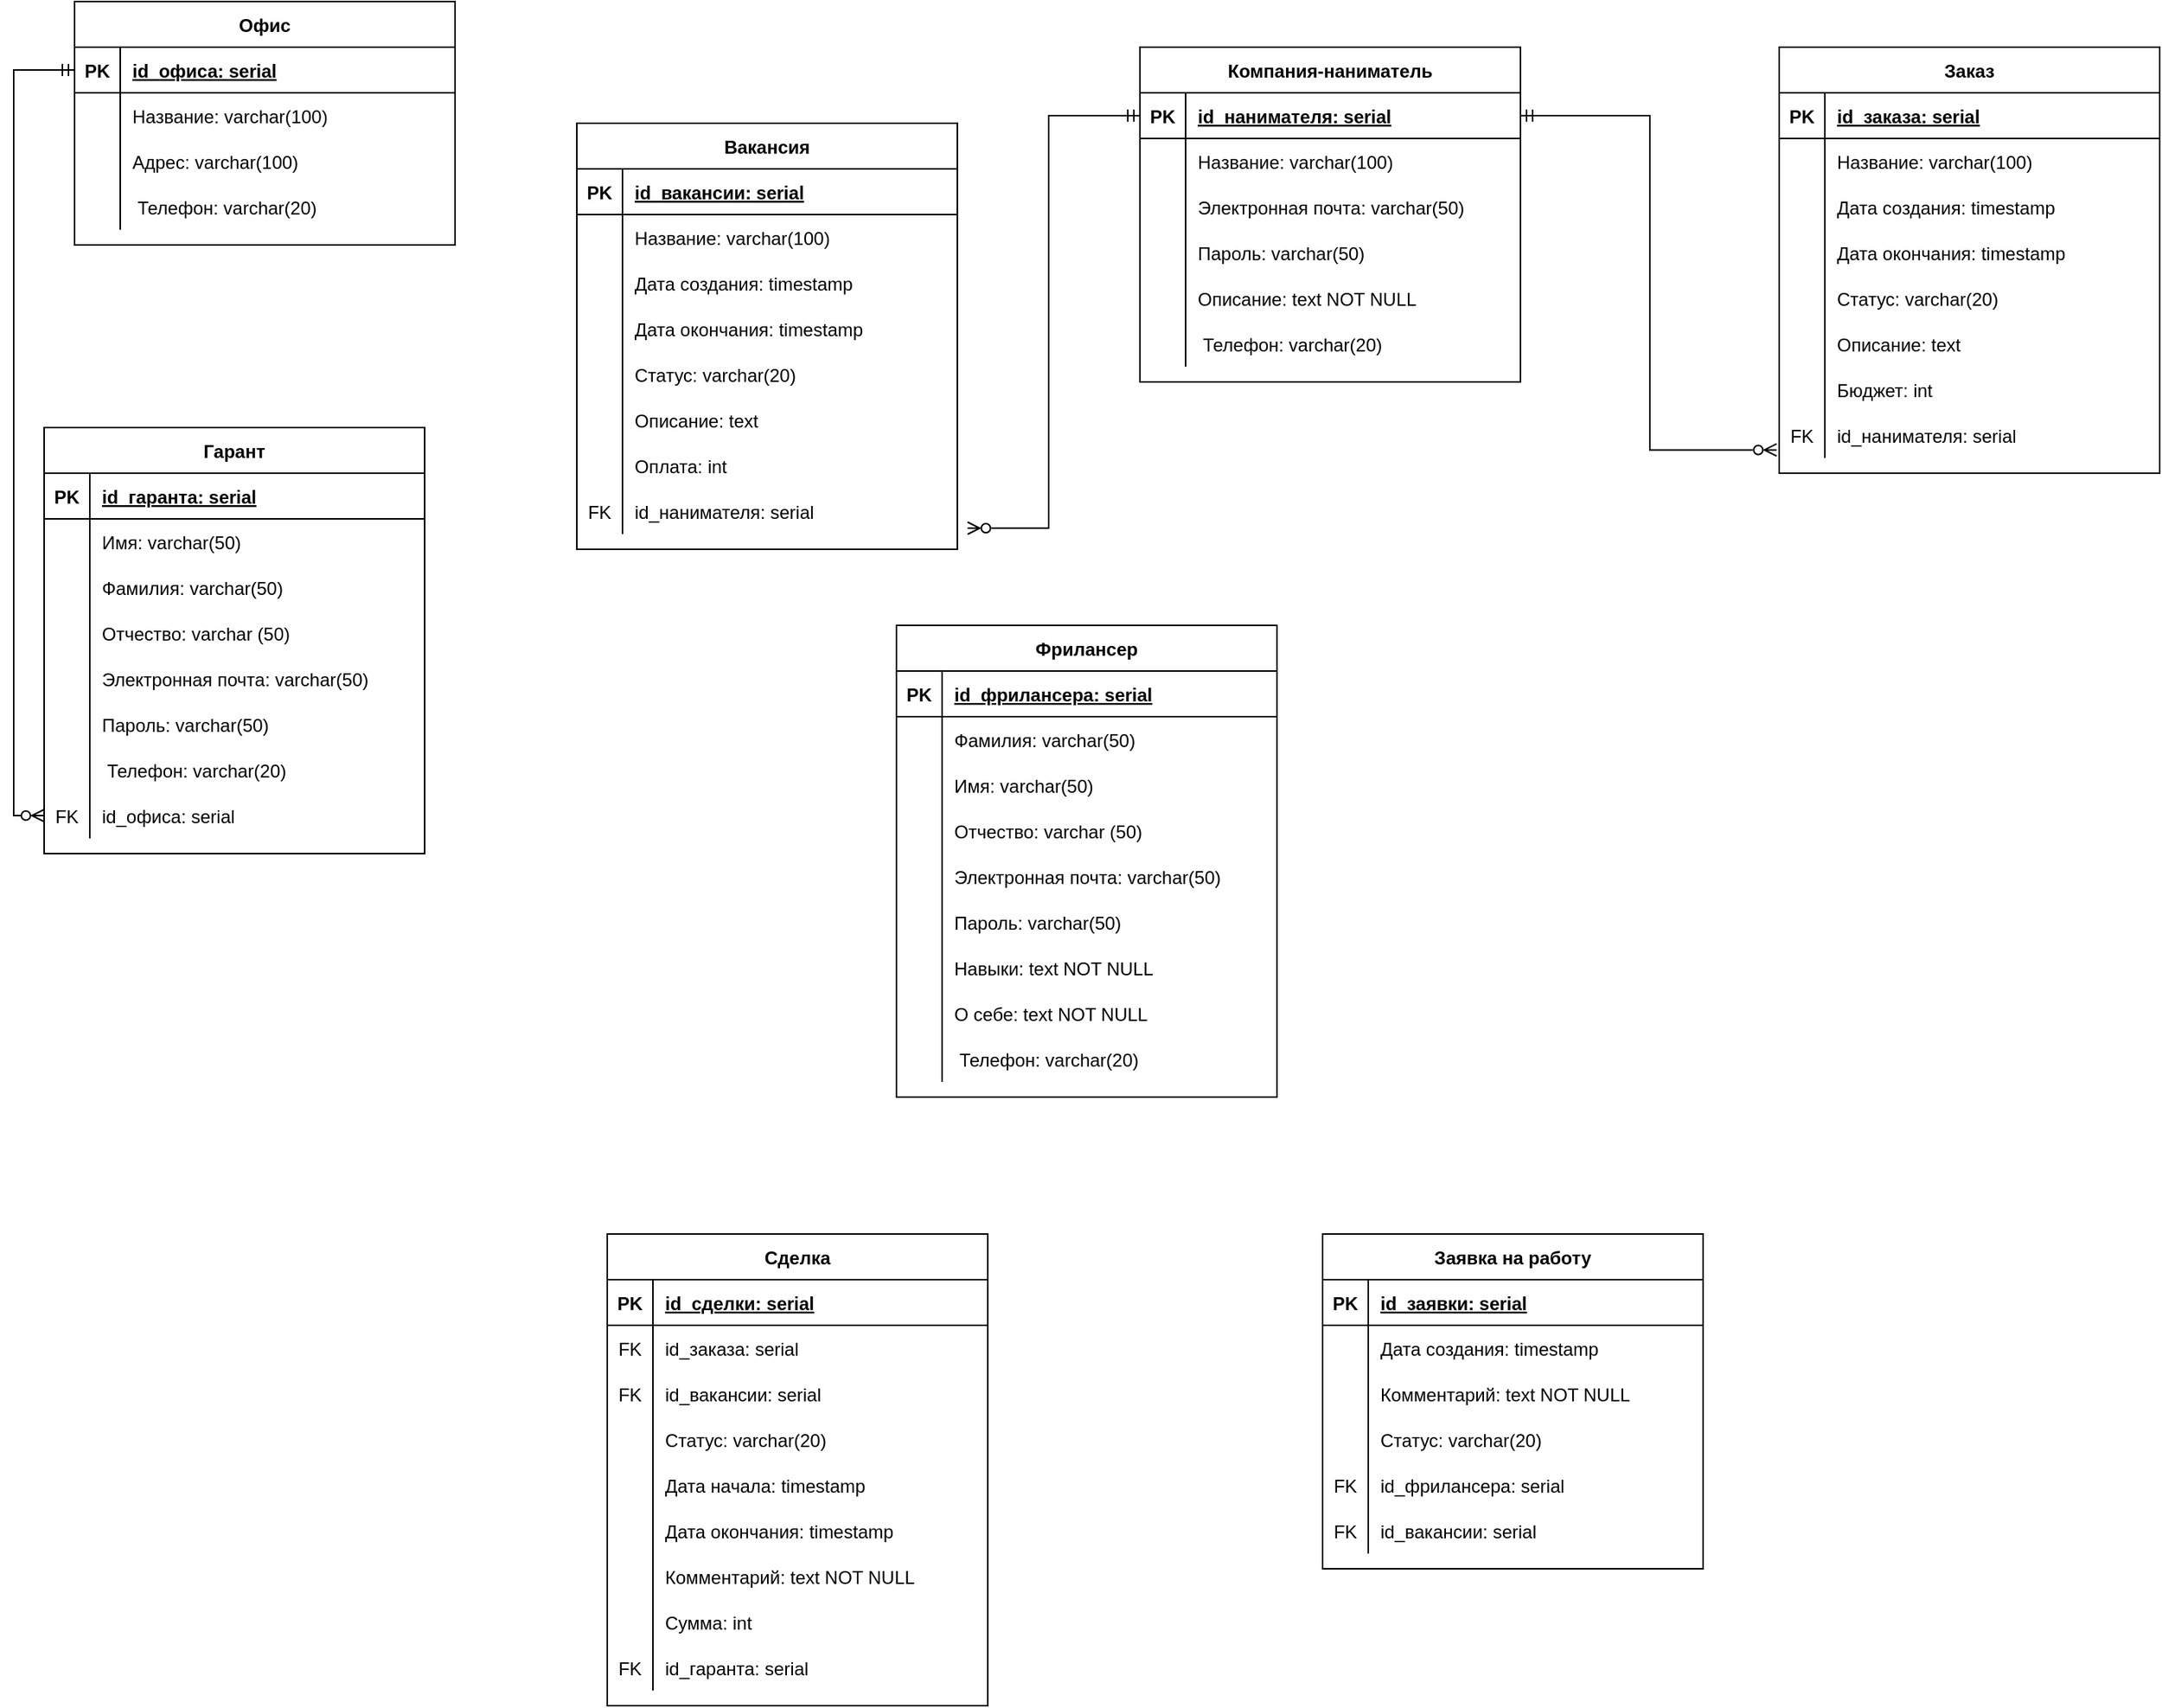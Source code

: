 <mxfile version="21.1.1" type="github">
  <diagram id="R2lEEEUBdFMjLlhIrx00" name="Page-1">
    <mxGraphModel dx="3749" dy="2191" grid="1" gridSize="10" guides="1" tooltips="1" connect="1" arrows="1" fold="1" page="1" pageScale="1" pageWidth="850" pageHeight="1100" math="0" shadow="0" extFonts="Permanent Marker^https://fonts.googleapis.com/css?family=Permanent+Marker">
      <root>
        <mxCell id="0" />
        <mxCell id="1" parent="0" />
        <mxCell id="NEHMrpjHIKDnAX4i1c70-81" value="Компания-наниматель" style="shape=table;startSize=30;container=1;collapsible=1;childLayout=tableLayout;fixedRows=1;rowLines=0;fontStyle=1;align=center;resizeLast=1;" vertex="1" parent="1">
          <mxGeometry x="-110" y="-250" width="250" height="220" as="geometry" />
        </mxCell>
        <mxCell id="NEHMrpjHIKDnAX4i1c70-82" value="" style="shape=partialRectangle;collapsible=0;dropTarget=0;pointerEvents=0;fillColor=none;points=[[0,0.5],[1,0.5]];portConstraint=eastwest;top=0;left=0;right=0;bottom=1;" vertex="1" parent="NEHMrpjHIKDnAX4i1c70-81">
          <mxGeometry y="30" width="250" height="30" as="geometry" />
        </mxCell>
        <mxCell id="NEHMrpjHIKDnAX4i1c70-83" value="PK" style="shape=partialRectangle;overflow=hidden;connectable=0;fillColor=none;top=0;left=0;bottom=0;right=0;fontStyle=1;" vertex="1" parent="NEHMrpjHIKDnAX4i1c70-82">
          <mxGeometry width="30" height="30" as="geometry">
            <mxRectangle width="30" height="30" as="alternateBounds" />
          </mxGeometry>
        </mxCell>
        <mxCell id="NEHMrpjHIKDnAX4i1c70-84" value="id_нанимателя: serial" style="shape=partialRectangle;overflow=hidden;connectable=0;fillColor=none;top=0;left=0;bottom=0;right=0;align=left;spacingLeft=6;fontStyle=5;" vertex="1" parent="NEHMrpjHIKDnAX4i1c70-82">
          <mxGeometry x="30" width="220" height="30" as="geometry">
            <mxRectangle width="220" height="30" as="alternateBounds" />
          </mxGeometry>
        </mxCell>
        <mxCell id="NEHMrpjHIKDnAX4i1c70-85" value="" style="shape=partialRectangle;collapsible=0;dropTarget=0;pointerEvents=0;fillColor=none;points=[[0,0.5],[1,0.5]];portConstraint=eastwest;top=0;left=0;right=0;bottom=0;" vertex="1" parent="NEHMrpjHIKDnAX4i1c70-81">
          <mxGeometry y="60" width="250" height="30" as="geometry" />
        </mxCell>
        <mxCell id="NEHMrpjHIKDnAX4i1c70-86" value="" style="shape=partialRectangle;overflow=hidden;connectable=0;fillColor=none;top=0;left=0;bottom=0;right=0;" vertex="1" parent="NEHMrpjHIKDnAX4i1c70-85">
          <mxGeometry width="30" height="30" as="geometry">
            <mxRectangle width="30" height="30" as="alternateBounds" />
          </mxGeometry>
        </mxCell>
        <mxCell id="NEHMrpjHIKDnAX4i1c70-87" value="Название: varchar(100)" style="shape=partialRectangle;overflow=hidden;connectable=0;fillColor=none;top=0;left=0;bottom=0;right=0;align=left;spacingLeft=6;" vertex="1" parent="NEHMrpjHIKDnAX4i1c70-85">
          <mxGeometry x="30" width="220" height="30" as="geometry">
            <mxRectangle width="220" height="30" as="alternateBounds" />
          </mxGeometry>
        </mxCell>
        <mxCell id="NEHMrpjHIKDnAX4i1c70-88" value="" style="shape=partialRectangle;collapsible=0;dropTarget=0;pointerEvents=0;fillColor=none;points=[[0,0.5],[1,0.5]];portConstraint=eastwest;top=0;left=0;right=0;bottom=0;" vertex="1" parent="NEHMrpjHIKDnAX4i1c70-81">
          <mxGeometry y="90" width="250" height="30" as="geometry" />
        </mxCell>
        <mxCell id="NEHMrpjHIKDnAX4i1c70-89" value="" style="shape=partialRectangle;overflow=hidden;connectable=0;fillColor=none;top=0;left=0;bottom=0;right=0;" vertex="1" parent="NEHMrpjHIKDnAX4i1c70-88">
          <mxGeometry width="30" height="30" as="geometry">
            <mxRectangle width="30" height="30" as="alternateBounds" />
          </mxGeometry>
        </mxCell>
        <mxCell id="NEHMrpjHIKDnAX4i1c70-90" value="Электронная почта: varchar(50)" style="shape=partialRectangle;overflow=hidden;connectable=0;fillColor=none;top=0;left=0;bottom=0;right=0;align=left;spacingLeft=6;" vertex="1" parent="NEHMrpjHIKDnAX4i1c70-88">
          <mxGeometry x="30" width="220" height="30" as="geometry">
            <mxRectangle width="220" height="30" as="alternateBounds" />
          </mxGeometry>
        </mxCell>
        <mxCell id="NEHMrpjHIKDnAX4i1c70-222" value="" style="shape=partialRectangle;collapsible=0;dropTarget=0;pointerEvents=0;fillColor=none;points=[[0,0.5],[1,0.5]];portConstraint=eastwest;top=0;left=0;right=0;bottom=0;" vertex="1" parent="NEHMrpjHIKDnAX4i1c70-81">
          <mxGeometry y="120" width="250" height="30" as="geometry" />
        </mxCell>
        <mxCell id="NEHMrpjHIKDnAX4i1c70-223" value="" style="shape=partialRectangle;overflow=hidden;connectable=0;fillColor=none;top=0;left=0;bottom=0;right=0;" vertex="1" parent="NEHMrpjHIKDnAX4i1c70-222">
          <mxGeometry width="30" height="30" as="geometry">
            <mxRectangle width="30" height="30" as="alternateBounds" />
          </mxGeometry>
        </mxCell>
        <mxCell id="NEHMrpjHIKDnAX4i1c70-224" value="Пароль: varchar(50)" style="shape=partialRectangle;overflow=hidden;connectable=0;fillColor=none;top=0;left=0;bottom=0;right=0;align=left;spacingLeft=6;" vertex="1" parent="NEHMrpjHIKDnAX4i1c70-222">
          <mxGeometry x="30" width="220" height="30" as="geometry">
            <mxRectangle width="220" height="30" as="alternateBounds" />
          </mxGeometry>
        </mxCell>
        <mxCell id="NEHMrpjHIKDnAX4i1c70-225" value="" style="shape=partialRectangle;collapsible=0;dropTarget=0;pointerEvents=0;fillColor=none;points=[[0,0.5],[1,0.5]];portConstraint=eastwest;top=0;left=0;right=0;bottom=0;" vertex="1" parent="NEHMrpjHIKDnAX4i1c70-81">
          <mxGeometry y="150" width="250" height="30" as="geometry" />
        </mxCell>
        <mxCell id="NEHMrpjHIKDnAX4i1c70-226" value="" style="shape=partialRectangle;overflow=hidden;connectable=0;fillColor=none;top=0;left=0;bottom=0;right=0;" vertex="1" parent="NEHMrpjHIKDnAX4i1c70-225">
          <mxGeometry width="30" height="30" as="geometry">
            <mxRectangle width="30" height="30" as="alternateBounds" />
          </mxGeometry>
        </mxCell>
        <mxCell id="NEHMrpjHIKDnAX4i1c70-227" value="Описание: text NOT NULL" style="shape=partialRectangle;overflow=hidden;connectable=0;fillColor=none;top=0;left=0;bottom=0;right=0;align=left;spacingLeft=6;" vertex="1" parent="NEHMrpjHIKDnAX4i1c70-225">
          <mxGeometry x="30" width="220" height="30" as="geometry">
            <mxRectangle width="220" height="30" as="alternateBounds" />
          </mxGeometry>
        </mxCell>
        <mxCell id="NEHMrpjHIKDnAX4i1c70-228" value="" style="shape=partialRectangle;collapsible=0;dropTarget=0;pointerEvents=0;fillColor=none;points=[[0,0.5],[1,0.5]];portConstraint=eastwest;top=0;left=0;right=0;bottom=0;" vertex="1" parent="NEHMrpjHIKDnAX4i1c70-81">
          <mxGeometry y="180" width="250" height="30" as="geometry" />
        </mxCell>
        <mxCell id="NEHMrpjHIKDnAX4i1c70-229" value="" style="shape=partialRectangle;overflow=hidden;connectable=0;fillColor=none;top=0;left=0;bottom=0;right=0;" vertex="1" parent="NEHMrpjHIKDnAX4i1c70-228">
          <mxGeometry width="30" height="30" as="geometry">
            <mxRectangle width="30" height="30" as="alternateBounds" />
          </mxGeometry>
        </mxCell>
        <mxCell id="NEHMrpjHIKDnAX4i1c70-230" value=" Телефон: varchar(20)" style="shape=partialRectangle;overflow=hidden;connectable=0;fillColor=none;top=0;left=0;bottom=0;right=0;align=left;spacingLeft=6;" vertex="1" parent="NEHMrpjHIKDnAX4i1c70-228">
          <mxGeometry x="30" width="220" height="30" as="geometry">
            <mxRectangle width="220" height="30" as="alternateBounds" />
          </mxGeometry>
        </mxCell>
        <mxCell id="NEHMrpjHIKDnAX4i1c70-91" value="Заявка на работу" style="shape=table;startSize=30;container=1;collapsible=1;childLayout=tableLayout;fixedRows=1;rowLines=0;fontStyle=1;align=center;resizeLast=1;" vertex="1" parent="1">
          <mxGeometry x="10" y="530" width="250" height="220" as="geometry" />
        </mxCell>
        <mxCell id="NEHMrpjHIKDnAX4i1c70-92" value="" style="shape=partialRectangle;collapsible=0;dropTarget=0;pointerEvents=0;fillColor=none;points=[[0,0.5],[1,0.5]];portConstraint=eastwest;top=0;left=0;right=0;bottom=1;" vertex="1" parent="NEHMrpjHIKDnAX4i1c70-91">
          <mxGeometry y="30" width="250" height="30" as="geometry" />
        </mxCell>
        <mxCell id="NEHMrpjHIKDnAX4i1c70-93" value="PK" style="shape=partialRectangle;overflow=hidden;connectable=0;fillColor=none;top=0;left=0;bottom=0;right=0;fontStyle=1;" vertex="1" parent="NEHMrpjHIKDnAX4i1c70-92">
          <mxGeometry width="30" height="30" as="geometry">
            <mxRectangle width="30" height="30" as="alternateBounds" />
          </mxGeometry>
        </mxCell>
        <mxCell id="NEHMrpjHIKDnAX4i1c70-94" value="id_заявки: serial" style="shape=partialRectangle;overflow=hidden;connectable=0;fillColor=none;top=0;left=0;bottom=0;right=0;align=left;spacingLeft=6;fontStyle=5;" vertex="1" parent="NEHMrpjHIKDnAX4i1c70-92">
          <mxGeometry x="30" width="220" height="30" as="geometry">
            <mxRectangle width="220" height="30" as="alternateBounds" />
          </mxGeometry>
        </mxCell>
        <mxCell id="NEHMrpjHIKDnAX4i1c70-95" value="" style="shape=partialRectangle;collapsible=0;dropTarget=0;pointerEvents=0;fillColor=none;points=[[0,0.5],[1,0.5]];portConstraint=eastwest;top=0;left=0;right=0;bottom=0;" vertex="1" parent="NEHMrpjHIKDnAX4i1c70-91">
          <mxGeometry y="60" width="250" height="30" as="geometry" />
        </mxCell>
        <mxCell id="NEHMrpjHIKDnAX4i1c70-96" value="" style="shape=partialRectangle;overflow=hidden;connectable=0;fillColor=none;top=0;left=0;bottom=0;right=0;" vertex="1" parent="NEHMrpjHIKDnAX4i1c70-95">
          <mxGeometry width="30" height="30" as="geometry">
            <mxRectangle width="30" height="30" as="alternateBounds" />
          </mxGeometry>
        </mxCell>
        <mxCell id="NEHMrpjHIKDnAX4i1c70-97" value="Дата создания: timestamp" style="shape=partialRectangle;overflow=hidden;connectable=0;fillColor=none;top=0;left=0;bottom=0;right=0;align=left;spacingLeft=6;" vertex="1" parent="NEHMrpjHIKDnAX4i1c70-95">
          <mxGeometry x="30" width="220" height="30" as="geometry">
            <mxRectangle width="220" height="30" as="alternateBounds" />
          </mxGeometry>
        </mxCell>
        <mxCell id="NEHMrpjHIKDnAX4i1c70-98" value="" style="shape=partialRectangle;collapsible=0;dropTarget=0;pointerEvents=0;fillColor=none;points=[[0,0.5],[1,0.5]];portConstraint=eastwest;top=0;left=0;right=0;bottom=0;" vertex="1" parent="NEHMrpjHIKDnAX4i1c70-91">
          <mxGeometry y="90" width="250" height="30" as="geometry" />
        </mxCell>
        <mxCell id="NEHMrpjHIKDnAX4i1c70-99" value="" style="shape=partialRectangle;overflow=hidden;connectable=0;fillColor=none;top=0;left=0;bottom=0;right=0;" vertex="1" parent="NEHMrpjHIKDnAX4i1c70-98">
          <mxGeometry width="30" height="30" as="geometry">
            <mxRectangle width="30" height="30" as="alternateBounds" />
          </mxGeometry>
        </mxCell>
        <mxCell id="NEHMrpjHIKDnAX4i1c70-100" value="Комментарий: text NOT NULL" style="shape=partialRectangle;overflow=hidden;connectable=0;fillColor=none;top=0;left=0;bottom=0;right=0;align=left;spacingLeft=6;" vertex="1" parent="NEHMrpjHIKDnAX4i1c70-98">
          <mxGeometry x="30" width="220" height="30" as="geometry">
            <mxRectangle width="220" height="30" as="alternateBounds" />
          </mxGeometry>
        </mxCell>
        <mxCell id="NEHMrpjHIKDnAX4i1c70-352" value="" style="shape=partialRectangle;collapsible=0;dropTarget=0;pointerEvents=0;fillColor=none;points=[[0,0.5],[1,0.5]];portConstraint=eastwest;top=0;left=0;right=0;bottom=0;" vertex="1" parent="NEHMrpjHIKDnAX4i1c70-91">
          <mxGeometry y="120" width="250" height="30" as="geometry" />
        </mxCell>
        <mxCell id="NEHMrpjHIKDnAX4i1c70-353" value="" style="shape=partialRectangle;overflow=hidden;connectable=0;fillColor=none;top=0;left=0;bottom=0;right=0;" vertex="1" parent="NEHMrpjHIKDnAX4i1c70-352">
          <mxGeometry width="30" height="30" as="geometry">
            <mxRectangle width="30" height="30" as="alternateBounds" />
          </mxGeometry>
        </mxCell>
        <mxCell id="NEHMrpjHIKDnAX4i1c70-354" value="Статус: varchar(20)" style="shape=partialRectangle;overflow=hidden;connectable=0;fillColor=none;top=0;left=0;bottom=0;right=0;align=left;spacingLeft=6;" vertex="1" parent="NEHMrpjHIKDnAX4i1c70-352">
          <mxGeometry x="30" width="220" height="30" as="geometry">
            <mxRectangle width="220" height="30" as="alternateBounds" />
          </mxGeometry>
        </mxCell>
        <mxCell id="NEHMrpjHIKDnAX4i1c70-355" value="" style="shape=partialRectangle;collapsible=0;dropTarget=0;pointerEvents=0;fillColor=none;points=[[0,0.5],[1,0.5]];portConstraint=eastwest;top=0;left=0;right=0;bottom=0;" vertex="1" parent="NEHMrpjHIKDnAX4i1c70-91">
          <mxGeometry y="150" width="250" height="30" as="geometry" />
        </mxCell>
        <mxCell id="NEHMrpjHIKDnAX4i1c70-356" value="FK" style="shape=partialRectangle;overflow=hidden;connectable=0;fillColor=none;top=0;left=0;bottom=0;right=0;" vertex="1" parent="NEHMrpjHIKDnAX4i1c70-355">
          <mxGeometry width="30" height="30" as="geometry">
            <mxRectangle width="30" height="30" as="alternateBounds" />
          </mxGeometry>
        </mxCell>
        <mxCell id="NEHMrpjHIKDnAX4i1c70-357" value="id_фрилансера: serial" style="shape=partialRectangle;overflow=hidden;connectable=0;fillColor=none;top=0;left=0;bottom=0;right=0;align=left;spacingLeft=6;" vertex="1" parent="NEHMrpjHIKDnAX4i1c70-355">
          <mxGeometry x="30" width="220" height="30" as="geometry">
            <mxRectangle width="220" height="30" as="alternateBounds" />
          </mxGeometry>
        </mxCell>
        <mxCell id="NEHMrpjHIKDnAX4i1c70-358" value="" style="shape=partialRectangle;collapsible=0;dropTarget=0;pointerEvents=0;fillColor=none;points=[[0,0.5],[1,0.5]];portConstraint=eastwest;top=0;left=0;right=0;bottom=0;" vertex="1" parent="NEHMrpjHIKDnAX4i1c70-91">
          <mxGeometry y="180" width="250" height="30" as="geometry" />
        </mxCell>
        <mxCell id="NEHMrpjHIKDnAX4i1c70-359" value="FK" style="shape=partialRectangle;overflow=hidden;connectable=0;fillColor=none;top=0;left=0;bottom=0;right=0;" vertex="1" parent="NEHMrpjHIKDnAX4i1c70-358">
          <mxGeometry width="30" height="30" as="geometry">
            <mxRectangle width="30" height="30" as="alternateBounds" />
          </mxGeometry>
        </mxCell>
        <mxCell id="NEHMrpjHIKDnAX4i1c70-360" value="id_вакансии: serial" style="shape=partialRectangle;overflow=hidden;connectable=0;fillColor=none;top=0;left=0;bottom=0;right=0;align=left;spacingLeft=6;" vertex="1" parent="NEHMrpjHIKDnAX4i1c70-358">
          <mxGeometry x="30" width="220" height="30" as="geometry">
            <mxRectangle width="220" height="30" as="alternateBounds" />
          </mxGeometry>
        </mxCell>
        <mxCell id="NEHMrpjHIKDnAX4i1c70-101" value="Сделка" style="shape=table;startSize=30;container=1;collapsible=1;childLayout=tableLayout;fixedRows=1;rowLines=0;fontStyle=1;align=center;resizeLast=1;" vertex="1" parent="1">
          <mxGeometry x="-460" y="530" width="250" height="310" as="geometry" />
        </mxCell>
        <mxCell id="NEHMrpjHIKDnAX4i1c70-102" value="" style="shape=partialRectangle;collapsible=0;dropTarget=0;pointerEvents=0;fillColor=none;points=[[0,0.5],[1,0.5]];portConstraint=eastwest;top=0;left=0;right=0;bottom=1;" vertex="1" parent="NEHMrpjHIKDnAX4i1c70-101">
          <mxGeometry y="30" width="250" height="30" as="geometry" />
        </mxCell>
        <mxCell id="NEHMrpjHIKDnAX4i1c70-103" value="PK" style="shape=partialRectangle;overflow=hidden;connectable=0;fillColor=none;top=0;left=0;bottom=0;right=0;fontStyle=1;" vertex="1" parent="NEHMrpjHIKDnAX4i1c70-102">
          <mxGeometry width="30" height="30" as="geometry">
            <mxRectangle width="30" height="30" as="alternateBounds" />
          </mxGeometry>
        </mxCell>
        <mxCell id="NEHMrpjHIKDnAX4i1c70-104" value="id_сделки: serial" style="shape=partialRectangle;overflow=hidden;connectable=0;fillColor=none;top=0;left=0;bottom=0;right=0;align=left;spacingLeft=6;fontStyle=5;" vertex="1" parent="NEHMrpjHIKDnAX4i1c70-102">
          <mxGeometry x="30" width="220" height="30" as="geometry">
            <mxRectangle width="220" height="30" as="alternateBounds" />
          </mxGeometry>
        </mxCell>
        <mxCell id="NEHMrpjHIKDnAX4i1c70-105" value="" style="shape=partialRectangle;collapsible=0;dropTarget=0;pointerEvents=0;fillColor=none;points=[[0,0.5],[1,0.5]];portConstraint=eastwest;top=0;left=0;right=0;bottom=0;" vertex="1" parent="NEHMrpjHIKDnAX4i1c70-101">
          <mxGeometry y="60" width="250" height="30" as="geometry" />
        </mxCell>
        <mxCell id="NEHMrpjHIKDnAX4i1c70-106" value="FK" style="shape=partialRectangle;overflow=hidden;connectable=0;fillColor=none;top=0;left=0;bottom=0;right=0;" vertex="1" parent="NEHMrpjHIKDnAX4i1c70-105">
          <mxGeometry width="30" height="30" as="geometry">
            <mxRectangle width="30" height="30" as="alternateBounds" />
          </mxGeometry>
        </mxCell>
        <mxCell id="NEHMrpjHIKDnAX4i1c70-107" value="id_заказа: serial" style="shape=partialRectangle;overflow=hidden;connectable=0;fillColor=none;top=0;left=0;bottom=0;right=0;align=left;spacingLeft=6;" vertex="1" parent="NEHMrpjHIKDnAX4i1c70-105">
          <mxGeometry x="30" width="220" height="30" as="geometry">
            <mxRectangle width="220" height="30" as="alternateBounds" />
          </mxGeometry>
        </mxCell>
        <mxCell id="NEHMrpjHIKDnAX4i1c70-108" value="" style="shape=partialRectangle;collapsible=0;dropTarget=0;pointerEvents=0;fillColor=none;points=[[0,0.5],[1,0.5]];portConstraint=eastwest;top=0;left=0;right=0;bottom=0;" vertex="1" parent="NEHMrpjHIKDnAX4i1c70-101">
          <mxGeometry y="90" width="250" height="30" as="geometry" />
        </mxCell>
        <mxCell id="NEHMrpjHIKDnAX4i1c70-109" value="FK" style="shape=partialRectangle;overflow=hidden;connectable=0;fillColor=none;top=0;left=0;bottom=0;right=0;" vertex="1" parent="NEHMrpjHIKDnAX4i1c70-108">
          <mxGeometry width="30" height="30" as="geometry">
            <mxRectangle width="30" height="30" as="alternateBounds" />
          </mxGeometry>
        </mxCell>
        <mxCell id="NEHMrpjHIKDnAX4i1c70-110" value="id_вакансии: serial" style="shape=partialRectangle;overflow=hidden;connectable=0;fillColor=none;top=0;left=0;bottom=0;right=0;align=left;spacingLeft=6;" vertex="1" parent="NEHMrpjHIKDnAX4i1c70-108">
          <mxGeometry x="30" width="220" height="30" as="geometry">
            <mxRectangle width="220" height="30" as="alternateBounds" />
          </mxGeometry>
        </mxCell>
        <mxCell id="NEHMrpjHIKDnAX4i1c70-334" value="" style="shape=partialRectangle;collapsible=0;dropTarget=0;pointerEvents=0;fillColor=none;points=[[0,0.5],[1,0.5]];portConstraint=eastwest;top=0;left=0;right=0;bottom=0;" vertex="1" parent="NEHMrpjHIKDnAX4i1c70-101">
          <mxGeometry y="120" width="250" height="30" as="geometry" />
        </mxCell>
        <mxCell id="NEHMrpjHIKDnAX4i1c70-335" value="" style="shape=partialRectangle;overflow=hidden;connectable=0;fillColor=none;top=0;left=0;bottom=0;right=0;" vertex="1" parent="NEHMrpjHIKDnAX4i1c70-334">
          <mxGeometry width="30" height="30" as="geometry">
            <mxRectangle width="30" height="30" as="alternateBounds" />
          </mxGeometry>
        </mxCell>
        <mxCell id="NEHMrpjHIKDnAX4i1c70-336" value="Статус: varchar(20)" style="shape=partialRectangle;overflow=hidden;connectable=0;fillColor=none;top=0;left=0;bottom=0;right=0;align=left;spacingLeft=6;" vertex="1" parent="NEHMrpjHIKDnAX4i1c70-334">
          <mxGeometry x="30" width="220" height="30" as="geometry">
            <mxRectangle width="220" height="30" as="alternateBounds" />
          </mxGeometry>
        </mxCell>
        <mxCell id="NEHMrpjHIKDnAX4i1c70-337" value="" style="shape=partialRectangle;collapsible=0;dropTarget=0;pointerEvents=0;fillColor=none;points=[[0,0.5],[1,0.5]];portConstraint=eastwest;top=0;left=0;right=0;bottom=0;" vertex="1" parent="NEHMrpjHIKDnAX4i1c70-101">
          <mxGeometry y="150" width="250" height="30" as="geometry" />
        </mxCell>
        <mxCell id="NEHMrpjHIKDnAX4i1c70-338" value="" style="shape=partialRectangle;overflow=hidden;connectable=0;fillColor=none;top=0;left=0;bottom=0;right=0;" vertex="1" parent="NEHMrpjHIKDnAX4i1c70-337">
          <mxGeometry width="30" height="30" as="geometry">
            <mxRectangle width="30" height="30" as="alternateBounds" />
          </mxGeometry>
        </mxCell>
        <mxCell id="NEHMrpjHIKDnAX4i1c70-339" value="Дата начала: timestamp" style="shape=partialRectangle;overflow=hidden;connectable=0;fillColor=none;top=0;left=0;bottom=0;right=0;align=left;spacingLeft=6;" vertex="1" parent="NEHMrpjHIKDnAX4i1c70-337">
          <mxGeometry x="30" width="220" height="30" as="geometry">
            <mxRectangle width="220" height="30" as="alternateBounds" />
          </mxGeometry>
        </mxCell>
        <mxCell id="NEHMrpjHIKDnAX4i1c70-340" value="" style="shape=partialRectangle;collapsible=0;dropTarget=0;pointerEvents=0;fillColor=none;points=[[0,0.5],[1,0.5]];portConstraint=eastwest;top=0;left=0;right=0;bottom=0;" vertex="1" parent="NEHMrpjHIKDnAX4i1c70-101">
          <mxGeometry y="180" width="250" height="30" as="geometry" />
        </mxCell>
        <mxCell id="NEHMrpjHIKDnAX4i1c70-341" value="" style="shape=partialRectangle;overflow=hidden;connectable=0;fillColor=none;top=0;left=0;bottom=0;right=0;" vertex="1" parent="NEHMrpjHIKDnAX4i1c70-340">
          <mxGeometry width="30" height="30" as="geometry">
            <mxRectangle width="30" height="30" as="alternateBounds" />
          </mxGeometry>
        </mxCell>
        <mxCell id="NEHMrpjHIKDnAX4i1c70-342" value="Дата окончания: timestamp" style="shape=partialRectangle;overflow=hidden;connectable=0;fillColor=none;top=0;left=0;bottom=0;right=0;align=left;spacingLeft=6;" vertex="1" parent="NEHMrpjHIKDnAX4i1c70-340">
          <mxGeometry x="30" width="220" height="30" as="geometry">
            <mxRectangle width="220" height="30" as="alternateBounds" />
          </mxGeometry>
        </mxCell>
        <mxCell id="NEHMrpjHIKDnAX4i1c70-343" value="" style="shape=partialRectangle;collapsible=0;dropTarget=0;pointerEvents=0;fillColor=none;points=[[0,0.5],[1,0.5]];portConstraint=eastwest;top=0;left=0;right=0;bottom=0;" vertex="1" parent="NEHMrpjHIKDnAX4i1c70-101">
          <mxGeometry y="210" width="250" height="30" as="geometry" />
        </mxCell>
        <mxCell id="NEHMrpjHIKDnAX4i1c70-344" value="" style="shape=partialRectangle;overflow=hidden;connectable=0;fillColor=none;top=0;left=0;bottom=0;right=0;" vertex="1" parent="NEHMrpjHIKDnAX4i1c70-343">
          <mxGeometry width="30" height="30" as="geometry">
            <mxRectangle width="30" height="30" as="alternateBounds" />
          </mxGeometry>
        </mxCell>
        <mxCell id="NEHMrpjHIKDnAX4i1c70-345" value="Комментарий: text NOT NULL" style="shape=partialRectangle;overflow=hidden;connectable=0;fillColor=none;top=0;left=0;bottom=0;right=0;align=left;spacingLeft=6;" vertex="1" parent="NEHMrpjHIKDnAX4i1c70-343">
          <mxGeometry x="30" width="220" height="30" as="geometry">
            <mxRectangle width="220" height="30" as="alternateBounds" />
          </mxGeometry>
        </mxCell>
        <mxCell id="NEHMrpjHIKDnAX4i1c70-346" value="" style="shape=partialRectangle;collapsible=0;dropTarget=0;pointerEvents=0;fillColor=none;points=[[0,0.5],[1,0.5]];portConstraint=eastwest;top=0;left=0;right=0;bottom=0;" vertex="1" parent="NEHMrpjHIKDnAX4i1c70-101">
          <mxGeometry y="240" width="250" height="30" as="geometry" />
        </mxCell>
        <mxCell id="NEHMrpjHIKDnAX4i1c70-347" value="" style="shape=partialRectangle;overflow=hidden;connectable=0;fillColor=none;top=0;left=0;bottom=0;right=0;" vertex="1" parent="NEHMrpjHIKDnAX4i1c70-346">
          <mxGeometry width="30" height="30" as="geometry">
            <mxRectangle width="30" height="30" as="alternateBounds" />
          </mxGeometry>
        </mxCell>
        <mxCell id="NEHMrpjHIKDnAX4i1c70-348" value="Сумма: int" style="shape=partialRectangle;overflow=hidden;connectable=0;fillColor=none;top=0;left=0;bottom=0;right=0;align=left;spacingLeft=6;" vertex="1" parent="NEHMrpjHIKDnAX4i1c70-346">
          <mxGeometry x="30" width="220" height="30" as="geometry">
            <mxRectangle width="220" height="30" as="alternateBounds" />
          </mxGeometry>
        </mxCell>
        <mxCell id="NEHMrpjHIKDnAX4i1c70-349" value="" style="shape=partialRectangle;collapsible=0;dropTarget=0;pointerEvents=0;fillColor=none;points=[[0,0.5],[1,0.5]];portConstraint=eastwest;top=0;left=0;right=0;bottom=0;" vertex="1" parent="NEHMrpjHIKDnAX4i1c70-101">
          <mxGeometry y="270" width="250" height="30" as="geometry" />
        </mxCell>
        <mxCell id="NEHMrpjHIKDnAX4i1c70-350" value="FK" style="shape=partialRectangle;overflow=hidden;connectable=0;fillColor=none;top=0;left=0;bottom=0;right=0;" vertex="1" parent="NEHMrpjHIKDnAX4i1c70-349">
          <mxGeometry width="30" height="30" as="geometry">
            <mxRectangle width="30" height="30" as="alternateBounds" />
          </mxGeometry>
        </mxCell>
        <mxCell id="NEHMrpjHIKDnAX4i1c70-351" value="id_гаранта: serial" style="shape=partialRectangle;overflow=hidden;connectable=0;fillColor=none;top=0;left=0;bottom=0;right=0;align=left;spacingLeft=6;" vertex="1" parent="NEHMrpjHIKDnAX4i1c70-349">
          <mxGeometry x="30" width="220" height="30" as="geometry">
            <mxRectangle width="220" height="30" as="alternateBounds" />
          </mxGeometry>
        </mxCell>
        <mxCell id="NEHMrpjHIKDnAX4i1c70-111" value="Офис" style="shape=table;startSize=30;container=1;collapsible=1;childLayout=tableLayout;fixedRows=1;rowLines=0;fontStyle=1;align=center;resizeLast=1;" vertex="1" parent="1">
          <mxGeometry x="-810" y="-280" width="250" height="160" as="geometry" />
        </mxCell>
        <mxCell id="NEHMrpjHIKDnAX4i1c70-112" value="" style="shape=partialRectangle;collapsible=0;dropTarget=0;pointerEvents=0;fillColor=none;points=[[0,0.5],[1,0.5]];portConstraint=eastwest;top=0;left=0;right=0;bottom=1;" vertex="1" parent="NEHMrpjHIKDnAX4i1c70-111">
          <mxGeometry y="30" width="250" height="30" as="geometry" />
        </mxCell>
        <mxCell id="NEHMrpjHIKDnAX4i1c70-113" value="PK" style="shape=partialRectangle;overflow=hidden;connectable=0;fillColor=none;top=0;left=0;bottom=0;right=0;fontStyle=1;" vertex="1" parent="NEHMrpjHIKDnAX4i1c70-112">
          <mxGeometry width="30" height="30" as="geometry">
            <mxRectangle width="30" height="30" as="alternateBounds" />
          </mxGeometry>
        </mxCell>
        <mxCell id="NEHMrpjHIKDnAX4i1c70-114" value="id_офиса: serial" style="shape=partialRectangle;overflow=hidden;connectable=0;fillColor=none;top=0;left=0;bottom=0;right=0;align=left;spacingLeft=6;fontStyle=5;" vertex="1" parent="NEHMrpjHIKDnAX4i1c70-112">
          <mxGeometry x="30" width="220" height="30" as="geometry">
            <mxRectangle width="220" height="30" as="alternateBounds" />
          </mxGeometry>
        </mxCell>
        <mxCell id="NEHMrpjHIKDnAX4i1c70-115" value="" style="shape=partialRectangle;collapsible=0;dropTarget=0;pointerEvents=0;fillColor=none;points=[[0,0.5],[1,0.5]];portConstraint=eastwest;top=0;left=0;right=0;bottom=0;" vertex="1" parent="NEHMrpjHIKDnAX4i1c70-111">
          <mxGeometry y="60" width="250" height="30" as="geometry" />
        </mxCell>
        <mxCell id="NEHMrpjHIKDnAX4i1c70-116" value="" style="shape=partialRectangle;overflow=hidden;connectable=0;fillColor=none;top=0;left=0;bottom=0;right=0;" vertex="1" parent="NEHMrpjHIKDnAX4i1c70-115">
          <mxGeometry width="30" height="30" as="geometry">
            <mxRectangle width="30" height="30" as="alternateBounds" />
          </mxGeometry>
        </mxCell>
        <mxCell id="NEHMrpjHIKDnAX4i1c70-117" value="Название: varchar(100)" style="shape=partialRectangle;overflow=hidden;connectable=0;fillColor=none;top=0;left=0;bottom=0;right=0;align=left;spacingLeft=6;" vertex="1" parent="NEHMrpjHIKDnAX4i1c70-115">
          <mxGeometry x="30" width="220" height="30" as="geometry">
            <mxRectangle width="220" height="30" as="alternateBounds" />
          </mxGeometry>
        </mxCell>
        <mxCell id="NEHMrpjHIKDnAX4i1c70-118" value="" style="shape=partialRectangle;collapsible=0;dropTarget=0;pointerEvents=0;fillColor=none;points=[[0,0.5],[1,0.5]];portConstraint=eastwest;top=0;left=0;right=0;bottom=0;" vertex="1" parent="NEHMrpjHIKDnAX4i1c70-111">
          <mxGeometry y="90" width="250" height="30" as="geometry" />
        </mxCell>
        <mxCell id="NEHMrpjHIKDnAX4i1c70-119" value="" style="shape=partialRectangle;overflow=hidden;connectable=0;fillColor=none;top=0;left=0;bottom=0;right=0;" vertex="1" parent="NEHMrpjHIKDnAX4i1c70-118">
          <mxGeometry width="30" height="30" as="geometry">
            <mxRectangle width="30" height="30" as="alternateBounds" />
          </mxGeometry>
        </mxCell>
        <mxCell id="NEHMrpjHIKDnAX4i1c70-120" value="Адрес: varchar(100)" style="shape=partialRectangle;overflow=hidden;connectable=0;fillColor=none;top=0;left=0;bottom=0;right=0;align=left;spacingLeft=6;" vertex="1" parent="NEHMrpjHIKDnAX4i1c70-118">
          <mxGeometry x="30" width="220" height="30" as="geometry">
            <mxRectangle width="220" height="30" as="alternateBounds" />
          </mxGeometry>
        </mxCell>
        <mxCell id="NEHMrpjHIKDnAX4i1c70-331" value="" style="shape=partialRectangle;collapsible=0;dropTarget=0;pointerEvents=0;fillColor=none;points=[[0,0.5],[1,0.5]];portConstraint=eastwest;top=0;left=0;right=0;bottom=0;" vertex="1" parent="NEHMrpjHIKDnAX4i1c70-111">
          <mxGeometry y="120" width="250" height="30" as="geometry" />
        </mxCell>
        <mxCell id="NEHMrpjHIKDnAX4i1c70-332" value="" style="shape=partialRectangle;overflow=hidden;connectable=0;fillColor=none;top=0;left=0;bottom=0;right=0;" vertex="1" parent="NEHMrpjHIKDnAX4i1c70-331">
          <mxGeometry width="30" height="30" as="geometry">
            <mxRectangle width="30" height="30" as="alternateBounds" />
          </mxGeometry>
        </mxCell>
        <mxCell id="NEHMrpjHIKDnAX4i1c70-333" value=" Телефон: varchar(20)" style="shape=partialRectangle;overflow=hidden;connectable=0;fillColor=none;top=0;left=0;bottom=0;right=0;align=left;spacingLeft=6;" vertex="1" parent="NEHMrpjHIKDnAX4i1c70-331">
          <mxGeometry x="30" width="220" height="30" as="geometry">
            <mxRectangle width="220" height="30" as="alternateBounds" />
          </mxGeometry>
        </mxCell>
        <mxCell id="NEHMrpjHIKDnAX4i1c70-121" value="Гарант" style="shape=table;startSize=30;container=1;collapsible=1;childLayout=tableLayout;fixedRows=1;rowLines=0;fontStyle=1;align=center;resizeLast=1;" vertex="1" parent="1">
          <mxGeometry x="-830" width="250" height="280" as="geometry" />
        </mxCell>
        <mxCell id="NEHMrpjHIKDnAX4i1c70-122" value="" style="shape=partialRectangle;collapsible=0;dropTarget=0;pointerEvents=0;fillColor=none;points=[[0,0.5],[1,0.5]];portConstraint=eastwest;top=0;left=0;right=0;bottom=1;" vertex="1" parent="NEHMrpjHIKDnAX4i1c70-121">
          <mxGeometry y="30" width="250" height="30" as="geometry" />
        </mxCell>
        <mxCell id="NEHMrpjHIKDnAX4i1c70-123" value="PK" style="shape=partialRectangle;overflow=hidden;connectable=0;fillColor=none;top=0;left=0;bottom=0;right=0;fontStyle=1;" vertex="1" parent="NEHMrpjHIKDnAX4i1c70-122">
          <mxGeometry width="30" height="30" as="geometry">
            <mxRectangle width="30" height="30" as="alternateBounds" />
          </mxGeometry>
        </mxCell>
        <mxCell id="NEHMrpjHIKDnAX4i1c70-124" value="id_гаранта: serial" style="shape=partialRectangle;overflow=hidden;connectable=0;fillColor=none;top=0;left=0;bottom=0;right=0;align=left;spacingLeft=6;fontStyle=5;" vertex="1" parent="NEHMrpjHIKDnAX4i1c70-122">
          <mxGeometry x="30" width="220" height="30" as="geometry">
            <mxRectangle width="220" height="30" as="alternateBounds" />
          </mxGeometry>
        </mxCell>
        <mxCell id="NEHMrpjHIKDnAX4i1c70-125" value="" style="shape=partialRectangle;collapsible=0;dropTarget=0;pointerEvents=0;fillColor=none;points=[[0,0.5],[1,0.5]];portConstraint=eastwest;top=0;left=0;right=0;bottom=0;" vertex="1" parent="NEHMrpjHIKDnAX4i1c70-121">
          <mxGeometry y="60" width="250" height="30" as="geometry" />
        </mxCell>
        <mxCell id="NEHMrpjHIKDnAX4i1c70-126" value="" style="shape=partialRectangle;overflow=hidden;connectable=0;fillColor=none;top=0;left=0;bottom=0;right=0;" vertex="1" parent="NEHMrpjHIKDnAX4i1c70-125">
          <mxGeometry width="30" height="30" as="geometry">
            <mxRectangle width="30" height="30" as="alternateBounds" />
          </mxGeometry>
        </mxCell>
        <mxCell id="NEHMrpjHIKDnAX4i1c70-127" value="Имя: varchar(50)" style="shape=partialRectangle;overflow=hidden;connectable=0;fillColor=none;top=0;left=0;bottom=0;right=0;align=left;spacingLeft=6;" vertex="1" parent="NEHMrpjHIKDnAX4i1c70-125">
          <mxGeometry x="30" width="220" height="30" as="geometry">
            <mxRectangle width="220" height="30" as="alternateBounds" />
          </mxGeometry>
        </mxCell>
        <mxCell id="NEHMrpjHIKDnAX4i1c70-128" value="" style="shape=partialRectangle;collapsible=0;dropTarget=0;pointerEvents=0;fillColor=none;points=[[0,0.5],[1,0.5]];portConstraint=eastwest;top=0;left=0;right=0;bottom=0;" vertex="1" parent="NEHMrpjHIKDnAX4i1c70-121">
          <mxGeometry y="90" width="250" height="30" as="geometry" />
        </mxCell>
        <mxCell id="NEHMrpjHIKDnAX4i1c70-129" value="" style="shape=partialRectangle;overflow=hidden;connectable=0;fillColor=none;top=0;left=0;bottom=0;right=0;" vertex="1" parent="NEHMrpjHIKDnAX4i1c70-128">
          <mxGeometry width="30" height="30" as="geometry">
            <mxRectangle width="30" height="30" as="alternateBounds" />
          </mxGeometry>
        </mxCell>
        <mxCell id="NEHMrpjHIKDnAX4i1c70-130" value="Фамилия: varchar(50)" style="shape=partialRectangle;overflow=hidden;connectable=0;fillColor=none;top=0;left=0;bottom=0;right=0;align=left;spacingLeft=6;" vertex="1" parent="NEHMrpjHIKDnAX4i1c70-128">
          <mxGeometry x="30" width="220" height="30" as="geometry">
            <mxRectangle width="220" height="30" as="alternateBounds" />
          </mxGeometry>
        </mxCell>
        <mxCell id="NEHMrpjHIKDnAX4i1c70-287" value="" style="shape=partialRectangle;collapsible=0;dropTarget=0;pointerEvents=0;fillColor=none;points=[[0,0.5],[1,0.5]];portConstraint=eastwest;top=0;left=0;right=0;bottom=0;" vertex="1" parent="NEHMrpjHIKDnAX4i1c70-121">
          <mxGeometry y="120" width="250" height="30" as="geometry" />
        </mxCell>
        <mxCell id="NEHMrpjHIKDnAX4i1c70-288" value="" style="shape=partialRectangle;overflow=hidden;connectable=0;fillColor=none;top=0;left=0;bottom=0;right=0;" vertex="1" parent="NEHMrpjHIKDnAX4i1c70-287">
          <mxGeometry width="30" height="30" as="geometry">
            <mxRectangle width="30" height="30" as="alternateBounds" />
          </mxGeometry>
        </mxCell>
        <mxCell id="NEHMrpjHIKDnAX4i1c70-289" value="Отчество: varchar (50)" style="shape=partialRectangle;overflow=hidden;connectable=0;fillColor=none;top=0;left=0;bottom=0;right=0;align=left;spacingLeft=6;" vertex="1" parent="NEHMrpjHIKDnAX4i1c70-287">
          <mxGeometry x="30" width="220" height="30" as="geometry">
            <mxRectangle width="220" height="30" as="alternateBounds" />
          </mxGeometry>
        </mxCell>
        <mxCell id="NEHMrpjHIKDnAX4i1c70-290" value="" style="shape=partialRectangle;collapsible=0;dropTarget=0;pointerEvents=0;fillColor=none;points=[[0,0.5],[1,0.5]];portConstraint=eastwest;top=0;left=0;right=0;bottom=0;" vertex="1" parent="NEHMrpjHIKDnAX4i1c70-121">
          <mxGeometry y="150" width="250" height="30" as="geometry" />
        </mxCell>
        <mxCell id="NEHMrpjHIKDnAX4i1c70-291" value="" style="shape=partialRectangle;overflow=hidden;connectable=0;fillColor=none;top=0;left=0;bottom=0;right=0;" vertex="1" parent="NEHMrpjHIKDnAX4i1c70-290">
          <mxGeometry width="30" height="30" as="geometry">
            <mxRectangle width="30" height="30" as="alternateBounds" />
          </mxGeometry>
        </mxCell>
        <mxCell id="NEHMrpjHIKDnAX4i1c70-292" value="Электронная почта: varchar(50)" style="shape=partialRectangle;overflow=hidden;connectable=0;fillColor=none;top=0;left=0;bottom=0;right=0;align=left;spacingLeft=6;" vertex="1" parent="NEHMrpjHIKDnAX4i1c70-290">
          <mxGeometry x="30" width="220" height="30" as="geometry">
            <mxRectangle width="220" height="30" as="alternateBounds" />
          </mxGeometry>
        </mxCell>
        <mxCell id="NEHMrpjHIKDnAX4i1c70-325" value="" style="shape=partialRectangle;collapsible=0;dropTarget=0;pointerEvents=0;fillColor=none;points=[[0,0.5],[1,0.5]];portConstraint=eastwest;top=0;left=0;right=0;bottom=0;" vertex="1" parent="NEHMrpjHIKDnAX4i1c70-121">
          <mxGeometry y="180" width="250" height="30" as="geometry" />
        </mxCell>
        <mxCell id="NEHMrpjHIKDnAX4i1c70-326" value="" style="shape=partialRectangle;overflow=hidden;connectable=0;fillColor=none;top=0;left=0;bottom=0;right=0;" vertex="1" parent="NEHMrpjHIKDnAX4i1c70-325">
          <mxGeometry width="30" height="30" as="geometry">
            <mxRectangle width="30" height="30" as="alternateBounds" />
          </mxGeometry>
        </mxCell>
        <mxCell id="NEHMrpjHIKDnAX4i1c70-327" value="Пароль: varchar(50)" style="shape=partialRectangle;overflow=hidden;connectable=0;fillColor=none;top=0;left=0;bottom=0;right=0;align=left;spacingLeft=6;" vertex="1" parent="NEHMrpjHIKDnAX4i1c70-325">
          <mxGeometry x="30" width="220" height="30" as="geometry">
            <mxRectangle width="220" height="30" as="alternateBounds" />
          </mxGeometry>
        </mxCell>
        <mxCell id="NEHMrpjHIKDnAX4i1c70-328" value="" style="shape=partialRectangle;collapsible=0;dropTarget=0;pointerEvents=0;fillColor=none;points=[[0,0.5],[1,0.5]];portConstraint=eastwest;top=0;left=0;right=0;bottom=0;" vertex="1" parent="NEHMrpjHIKDnAX4i1c70-121">
          <mxGeometry y="210" width="250" height="30" as="geometry" />
        </mxCell>
        <mxCell id="NEHMrpjHIKDnAX4i1c70-329" value="" style="shape=partialRectangle;overflow=hidden;connectable=0;fillColor=none;top=0;left=0;bottom=0;right=0;" vertex="1" parent="NEHMrpjHIKDnAX4i1c70-328">
          <mxGeometry width="30" height="30" as="geometry">
            <mxRectangle width="30" height="30" as="alternateBounds" />
          </mxGeometry>
        </mxCell>
        <mxCell id="NEHMrpjHIKDnAX4i1c70-330" value=" Телефон: varchar(20)" style="shape=partialRectangle;overflow=hidden;connectable=0;fillColor=none;top=0;left=0;bottom=0;right=0;align=left;spacingLeft=6;" vertex="1" parent="NEHMrpjHIKDnAX4i1c70-328">
          <mxGeometry x="30" width="220" height="30" as="geometry">
            <mxRectangle width="220" height="30" as="alternateBounds" />
          </mxGeometry>
        </mxCell>
        <mxCell id="NEHMrpjHIKDnAX4i1c70-366" value="" style="shape=partialRectangle;collapsible=0;dropTarget=0;pointerEvents=0;fillColor=none;points=[[0,0.5],[1,0.5]];portConstraint=eastwest;top=0;left=0;right=0;bottom=0;" vertex="1" parent="NEHMrpjHIKDnAX4i1c70-121">
          <mxGeometry y="240" width="250" height="30" as="geometry" />
        </mxCell>
        <mxCell id="NEHMrpjHIKDnAX4i1c70-367" value="FK" style="shape=partialRectangle;overflow=hidden;connectable=0;fillColor=none;top=0;left=0;bottom=0;right=0;" vertex="1" parent="NEHMrpjHIKDnAX4i1c70-366">
          <mxGeometry width="30" height="30" as="geometry">
            <mxRectangle width="30" height="30" as="alternateBounds" />
          </mxGeometry>
        </mxCell>
        <mxCell id="NEHMrpjHIKDnAX4i1c70-368" value="id_офиса: serial" style="shape=partialRectangle;overflow=hidden;connectable=0;fillColor=none;top=0;left=0;bottom=0;right=0;align=left;spacingLeft=6;" vertex="1" parent="NEHMrpjHIKDnAX4i1c70-366">
          <mxGeometry x="30" width="220" height="30" as="geometry">
            <mxRectangle width="220" height="30" as="alternateBounds" />
          </mxGeometry>
        </mxCell>
        <mxCell id="NEHMrpjHIKDnAX4i1c70-131" value="Вакансия" style="shape=table;startSize=30;container=1;collapsible=1;childLayout=tableLayout;fixedRows=1;rowLines=0;fontStyle=1;align=center;resizeLast=1;" vertex="1" parent="1">
          <mxGeometry x="-480" y="-200" width="250" height="280" as="geometry" />
        </mxCell>
        <mxCell id="NEHMrpjHIKDnAX4i1c70-132" value="" style="shape=partialRectangle;collapsible=0;dropTarget=0;pointerEvents=0;fillColor=none;points=[[0,0.5],[1,0.5]];portConstraint=eastwest;top=0;left=0;right=0;bottom=1;" vertex="1" parent="NEHMrpjHIKDnAX4i1c70-131">
          <mxGeometry y="30" width="250" height="30" as="geometry" />
        </mxCell>
        <mxCell id="NEHMrpjHIKDnAX4i1c70-133" value="PK" style="shape=partialRectangle;overflow=hidden;connectable=0;fillColor=none;top=0;left=0;bottom=0;right=0;fontStyle=1;" vertex="1" parent="NEHMrpjHIKDnAX4i1c70-132">
          <mxGeometry width="30" height="30" as="geometry">
            <mxRectangle width="30" height="30" as="alternateBounds" />
          </mxGeometry>
        </mxCell>
        <mxCell id="NEHMrpjHIKDnAX4i1c70-134" value="id_вакансии: serial" style="shape=partialRectangle;overflow=hidden;connectable=0;fillColor=none;top=0;left=0;bottom=0;right=0;align=left;spacingLeft=6;fontStyle=5;" vertex="1" parent="NEHMrpjHIKDnAX4i1c70-132">
          <mxGeometry x="30" width="220" height="30" as="geometry">
            <mxRectangle width="220" height="30" as="alternateBounds" />
          </mxGeometry>
        </mxCell>
        <mxCell id="NEHMrpjHIKDnAX4i1c70-135" value="" style="shape=partialRectangle;collapsible=0;dropTarget=0;pointerEvents=0;fillColor=none;points=[[0,0.5],[1,0.5]];portConstraint=eastwest;top=0;left=0;right=0;bottom=0;" vertex="1" parent="NEHMrpjHIKDnAX4i1c70-131">
          <mxGeometry y="60" width="250" height="30" as="geometry" />
        </mxCell>
        <mxCell id="NEHMrpjHIKDnAX4i1c70-136" value="" style="shape=partialRectangle;overflow=hidden;connectable=0;fillColor=none;top=0;left=0;bottom=0;right=0;" vertex="1" parent="NEHMrpjHIKDnAX4i1c70-135">
          <mxGeometry width="30" height="30" as="geometry">
            <mxRectangle width="30" height="30" as="alternateBounds" />
          </mxGeometry>
        </mxCell>
        <mxCell id="NEHMrpjHIKDnAX4i1c70-137" value="Название: varchar(100)" style="shape=partialRectangle;overflow=hidden;connectable=0;fillColor=none;top=0;left=0;bottom=0;right=0;align=left;spacingLeft=6;" vertex="1" parent="NEHMrpjHIKDnAX4i1c70-135">
          <mxGeometry x="30" width="220" height="30" as="geometry">
            <mxRectangle width="220" height="30" as="alternateBounds" />
          </mxGeometry>
        </mxCell>
        <mxCell id="NEHMrpjHIKDnAX4i1c70-138" value="" style="shape=partialRectangle;collapsible=0;dropTarget=0;pointerEvents=0;fillColor=none;points=[[0,0.5],[1,0.5]];portConstraint=eastwest;top=0;left=0;right=0;bottom=0;" vertex="1" parent="NEHMrpjHIKDnAX4i1c70-131">
          <mxGeometry y="90" width="250" height="30" as="geometry" />
        </mxCell>
        <mxCell id="NEHMrpjHIKDnAX4i1c70-139" value="" style="shape=partialRectangle;overflow=hidden;connectable=0;fillColor=none;top=0;left=0;bottom=0;right=0;" vertex="1" parent="NEHMrpjHIKDnAX4i1c70-138">
          <mxGeometry width="30" height="30" as="geometry">
            <mxRectangle width="30" height="30" as="alternateBounds" />
          </mxGeometry>
        </mxCell>
        <mxCell id="NEHMrpjHIKDnAX4i1c70-140" value="Дата создания: timestamp" style="shape=partialRectangle;overflow=hidden;connectable=0;fillColor=none;top=0;left=0;bottom=0;right=0;align=left;spacingLeft=6;" vertex="1" parent="NEHMrpjHIKDnAX4i1c70-138">
          <mxGeometry x="30" width="220" height="30" as="geometry">
            <mxRectangle width="220" height="30" as="alternateBounds" />
          </mxGeometry>
        </mxCell>
        <mxCell id="NEHMrpjHIKDnAX4i1c70-262" value="" style="shape=partialRectangle;collapsible=0;dropTarget=0;pointerEvents=0;fillColor=none;points=[[0,0.5],[1,0.5]];portConstraint=eastwest;top=0;left=0;right=0;bottom=0;" vertex="1" parent="NEHMrpjHIKDnAX4i1c70-131">
          <mxGeometry y="120" width="250" height="30" as="geometry" />
        </mxCell>
        <mxCell id="NEHMrpjHIKDnAX4i1c70-263" value="" style="shape=partialRectangle;overflow=hidden;connectable=0;fillColor=none;top=0;left=0;bottom=0;right=0;" vertex="1" parent="NEHMrpjHIKDnAX4i1c70-262">
          <mxGeometry width="30" height="30" as="geometry">
            <mxRectangle width="30" height="30" as="alternateBounds" />
          </mxGeometry>
        </mxCell>
        <mxCell id="NEHMrpjHIKDnAX4i1c70-264" value="Дата окончания: timestamp" style="shape=partialRectangle;overflow=hidden;connectable=0;fillColor=none;top=0;left=0;bottom=0;right=0;align=left;spacingLeft=6;" vertex="1" parent="NEHMrpjHIKDnAX4i1c70-262">
          <mxGeometry x="30" width="220" height="30" as="geometry">
            <mxRectangle width="220" height="30" as="alternateBounds" />
          </mxGeometry>
        </mxCell>
        <mxCell id="NEHMrpjHIKDnAX4i1c70-265" value="" style="shape=partialRectangle;collapsible=0;dropTarget=0;pointerEvents=0;fillColor=none;points=[[0,0.5],[1,0.5]];portConstraint=eastwest;top=0;left=0;right=0;bottom=0;" vertex="1" parent="NEHMrpjHIKDnAX4i1c70-131">
          <mxGeometry y="150" width="250" height="30" as="geometry" />
        </mxCell>
        <mxCell id="NEHMrpjHIKDnAX4i1c70-266" value="" style="shape=partialRectangle;overflow=hidden;connectable=0;fillColor=none;top=0;left=0;bottom=0;right=0;" vertex="1" parent="NEHMrpjHIKDnAX4i1c70-265">
          <mxGeometry width="30" height="30" as="geometry">
            <mxRectangle width="30" height="30" as="alternateBounds" />
          </mxGeometry>
        </mxCell>
        <mxCell id="NEHMrpjHIKDnAX4i1c70-267" value="Статус: varchar(20)" style="shape=partialRectangle;overflow=hidden;connectable=0;fillColor=none;top=0;left=0;bottom=0;right=0;align=left;spacingLeft=6;" vertex="1" parent="NEHMrpjHIKDnAX4i1c70-265">
          <mxGeometry x="30" width="220" height="30" as="geometry">
            <mxRectangle width="220" height="30" as="alternateBounds" />
          </mxGeometry>
        </mxCell>
        <mxCell id="NEHMrpjHIKDnAX4i1c70-268" value="" style="shape=partialRectangle;collapsible=0;dropTarget=0;pointerEvents=0;fillColor=none;points=[[0,0.5],[1,0.5]];portConstraint=eastwest;top=0;left=0;right=0;bottom=0;" vertex="1" parent="NEHMrpjHIKDnAX4i1c70-131">
          <mxGeometry y="180" width="250" height="30" as="geometry" />
        </mxCell>
        <mxCell id="NEHMrpjHIKDnAX4i1c70-269" value="" style="shape=partialRectangle;overflow=hidden;connectable=0;fillColor=none;top=0;left=0;bottom=0;right=0;" vertex="1" parent="NEHMrpjHIKDnAX4i1c70-268">
          <mxGeometry width="30" height="30" as="geometry">
            <mxRectangle width="30" height="30" as="alternateBounds" />
          </mxGeometry>
        </mxCell>
        <mxCell id="NEHMrpjHIKDnAX4i1c70-270" value="Описание: text" style="shape=partialRectangle;overflow=hidden;connectable=0;fillColor=none;top=0;left=0;bottom=0;right=0;align=left;spacingLeft=6;" vertex="1" parent="NEHMrpjHIKDnAX4i1c70-268">
          <mxGeometry x="30" width="220" height="30" as="geometry">
            <mxRectangle width="220" height="30" as="alternateBounds" />
          </mxGeometry>
        </mxCell>
        <mxCell id="NEHMrpjHIKDnAX4i1c70-271" value="" style="shape=partialRectangle;collapsible=0;dropTarget=0;pointerEvents=0;fillColor=none;points=[[0,0.5],[1,0.5]];portConstraint=eastwest;top=0;left=0;right=0;bottom=0;" vertex="1" parent="NEHMrpjHIKDnAX4i1c70-131">
          <mxGeometry y="210" width="250" height="30" as="geometry" />
        </mxCell>
        <mxCell id="NEHMrpjHIKDnAX4i1c70-272" value="" style="shape=partialRectangle;overflow=hidden;connectable=0;fillColor=none;top=0;left=0;bottom=0;right=0;" vertex="1" parent="NEHMrpjHIKDnAX4i1c70-271">
          <mxGeometry width="30" height="30" as="geometry">
            <mxRectangle width="30" height="30" as="alternateBounds" />
          </mxGeometry>
        </mxCell>
        <mxCell id="NEHMrpjHIKDnAX4i1c70-273" value="Оплата: int" style="shape=partialRectangle;overflow=hidden;connectable=0;fillColor=none;top=0;left=0;bottom=0;right=0;align=left;spacingLeft=6;" vertex="1" parent="NEHMrpjHIKDnAX4i1c70-271">
          <mxGeometry x="30" width="220" height="30" as="geometry">
            <mxRectangle width="220" height="30" as="alternateBounds" />
          </mxGeometry>
        </mxCell>
        <mxCell id="NEHMrpjHIKDnAX4i1c70-274" value="" style="shape=partialRectangle;collapsible=0;dropTarget=0;pointerEvents=0;fillColor=none;points=[[0,0.5],[1,0.5]];portConstraint=eastwest;top=0;left=0;right=0;bottom=0;" vertex="1" parent="NEHMrpjHIKDnAX4i1c70-131">
          <mxGeometry y="240" width="250" height="30" as="geometry" />
        </mxCell>
        <mxCell id="NEHMrpjHIKDnAX4i1c70-275" value="FK" style="shape=partialRectangle;overflow=hidden;connectable=0;fillColor=none;top=0;left=0;bottom=0;right=0;" vertex="1" parent="NEHMrpjHIKDnAX4i1c70-274">
          <mxGeometry width="30" height="30" as="geometry">
            <mxRectangle width="30" height="30" as="alternateBounds" />
          </mxGeometry>
        </mxCell>
        <mxCell id="NEHMrpjHIKDnAX4i1c70-276" value="id_нанимателя: serial" style="shape=partialRectangle;overflow=hidden;connectable=0;fillColor=none;top=0;left=0;bottom=0;right=0;align=left;spacingLeft=6;" vertex="1" parent="NEHMrpjHIKDnAX4i1c70-274">
          <mxGeometry x="30" width="220" height="30" as="geometry">
            <mxRectangle width="220" height="30" as="alternateBounds" />
          </mxGeometry>
        </mxCell>
        <mxCell id="NEHMrpjHIKDnAX4i1c70-141" value="Заказ" style="shape=table;startSize=30;container=1;collapsible=1;childLayout=tableLayout;fixedRows=1;rowLines=0;fontStyle=1;align=center;resizeLast=1;" vertex="1" parent="1">
          <mxGeometry x="310" y="-250" width="250" height="280" as="geometry" />
        </mxCell>
        <mxCell id="NEHMrpjHIKDnAX4i1c70-142" value="" style="shape=partialRectangle;collapsible=0;dropTarget=0;pointerEvents=0;fillColor=none;points=[[0,0.5],[1,0.5]];portConstraint=eastwest;top=0;left=0;right=0;bottom=1;" vertex="1" parent="NEHMrpjHIKDnAX4i1c70-141">
          <mxGeometry y="30" width="250" height="30" as="geometry" />
        </mxCell>
        <mxCell id="NEHMrpjHIKDnAX4i1c70-143" value="PK" style="shape=partialRectangle;overflow=hidden;connectable=0;fillColor=none;top=0;left=0;bottom=0;right=0;fontStyle=1;" vertex="1" parent="NEHMrpjHIKDnAX4i1c70-142">
          <mxGeometry width="30" height="30" as="geometry">
            <mxRectangle width="30" height="30" as="alternateBounds" />
          </mxGeometry>
        </mxCell>
        <mxCell id="NEHMrpjHIKDnAX4i1c70-144" value="id_заказа: serial" style="shape=partialRectangle;overflow=hidden;connectable=0;fillColor=none;top=0;left=0;bottom=0;right=0;align=left;spacingLeft=6;fontStyle=5;" vertex="1" parent="NEHMrpjHIKDnAX4i1c70-142">
          <mxGeometry x="30" width="220" height="30" as="geometry">
            <mxRectangle width="220" height="30" as="alternateBounds" />
          </mxGeometry>
        </mxCell>
        <mxCell id="NEHMrpjHIKDnAX4i1c70-145" value="" style="shape=partialRectangle;collapsible=0;dropTarget=0;pointerEvents=0;fillColor=none;points=[[0,0.5],[1,0.5]];portConstraint=eastwest;top=0;left=0;right=0;bottom=0;" vertex="1" parent="NEHMrpjHIKDnAX4i1c70-141">
          <mxGeometry y="60" width="250" height="30" as="geometry" />
        </mxCell>
        <mxCell id="NEHMrpjHIKDnAX4i1c70-146" value="" style="shape=partialRectangle;overflow=hidden;connectable=0;fillColor=none;top=0;left=0;bottom=0;right=0;" vertex="1" parent="NEHMrpjHIKDnAX4i1c70-145">
          <mxGeometry width="30" height="30" as="geometry">
            <mxRectangle width="30" height="30" as="alternateBounds" />
          </mxGeometry>
        </mxCell>
        <mxCell id="NEHMrpjHIKDnAX4i1c70-147" value="Название: varchar(100)" style="shape=partialRectangle;overflow=hidden;connectable=0;fillColor=none;top=0;left=0;bottom=0;right=0;align=left;spacingLeft=6;" vertex="1" parent="NEHMrpjHIKDnAX4i1c70-145">
          <mxGeometry x="30" width="220" height="30" as="geometry">
            <mxRectangle width="220" height="30" as="alternateBounds" />
          </mxGeometry>
        </mxCell>
        <mxCell id="NEHMrpjHIKDnAX4i1c70-148" value="" style="shape=partialRectangle;collapsible=0;dropTarget=0;pointerEvents=0;fillColor=none;points=[[0,0.5],[1,0.5]];portConstraint=eastwest;top=0;left=0;right=0;bottom=0;" vertex="1" parent="NEHMrpjHIKDnAX4i1c70-141">
          <mxGeometry y="90" width="250" height="30" as="geometry" />
        </mxCell>
        <mxCell id="NEHMrpjHIKDnAX4i1c70-149" value="" style="shape=partialRectangle;overflow=hidden;connectable=0;fillColor=none;top=0;left=0;bottom=0;right=0;" vertex="1" parent="NEHMrpjHIKDnAX4i1c70-148">
          <mxGeometry width="30" height="30" as="geometry">
            <mxRectangle width="30" height="30" as="alternateBounds" />
          </mxGeometry>
        </mxCell>
        <mxCell id="NEHMrpjHIKDnAX4i1c70-150" value="Дата создания: timestamp" style="shape=partialRectangle;overflow=hidden;connectable=0;fillColor=none;top=0;left=0;bottom=0;right=0;align=left;spacingLeft=6;" vertex="1" parent="NEHMrpjHIKDnAX4i1c70-148">
          <mxGeometry x="30" width="220" height="30" as="geometry">
            <mxRectangle width="220" height="30" as="alternateBounds" />
          </mxGeometry>
        </mxCell>
        <mxCell id="NEHMrpjHIKDnAX4i1c70-231" value="" style="shape=partialRectangle;collapsible=0;dropTarget=0;pointerEvents=0;fillColor=none;points=[[0,0.5],[1,0.5]];portConstraint=eastwest;top=0;left=0;right=0;bottom=0;" vertex="1" parent="NEHMrpjHIKDnAX4i1c70-141">
          <mxGeometry y="120" width="250" height="30" as="geometry" />
        </mxCell>
        <mxCell id="NEHMrpjHIKDnAX4i1c70-232" value="" style="shape=partialRectangle;overflow=hidden;connectable=0;fillColor=none;top=0;left=0;bottom=0;right=0;" vertex="1" parent="NEHMrpjHIKDnAX4i1c70-231">
          <mxGeometry width="30" height="30" as="geometry">
            <mxRectangle width="30" height="30" as="alternateBounds" />
          </mxGeometry>
        </mxCell>
        <mxCell id="NEHMrpjHIKDnAX4i1c70-233" value="Дата окончания: timestamp" style="shape=partialRectangle;overflow=hidden;connectable=0;fillColor=none;top=0;left=0;bottom=0;right=0;align=left;spacingLeft=6;" vertex="1" parent="NEHMrpjHIKDnAX4i1c70-231">
          <mxGeometry x="30" width="220" height="30" as="geometry">
            <mxRectangle width="220" height="30" as="alternateBounds" />
          </mxGeometry>
        </mxCell>
        <mxCell id="NEHMrpjHIKDnAX4i1c70-234" value="" style="shape=partialRectangle;collapsible=0;dropTarget=0;pointerEvents=0;fillColor=none;points=[[0,0.5],[1,0.5]];portConstraint=eastwest;top=0;left=0;right=0;bottom=0;" vertex="1" parent="NEHMrpjHIKDnAX4i1c70-141">
          <mxGeometry y="150" width="250" height="30" as="geometry" />
        </mxCell>
        <mxCell id="NEHMrpjHIKDnAX4i1c70-235" value="" style="shape=partialRectangle;overflow=hidden;connectable=0;fillColor=none;top=0;left=0;bottom=0;right=0;" vertex="1" parent="NEHMrpjHIKDnAX4i1c70-234">
          <mxGeometry width="30" height="30" as="geometry">
            <mxRectangle width="30" height="30" as="alternateBounds" />
          </mxGeometry>
        </mxCell>
        <mxCell id="NEHMrpjHIKDnAX4i1c70-236" value="Статус: varchar(20)" style="shape=partialRectangle;overflow=hidden;connectable=0;fillColor=none;top=0;left=0;bottom=0;right=0;align=left;spacingLeft=6;" vertex="1" parent="NEHMrpjHIKDnAX4i1c70-234">
          <mxGeometry x="30" width="220" height="30" as="geometry">
            <mxRectangle width="220" height="30" as="alternateBounds" />
          </mxGeometry>
        </mxCell>
        <mxCell id="NEHMrpjHIKDnAX4i1c70-253" value="" style="shape=partialRectangle;collapsible=0;dropTarget=0;pointerEvents=0;fillColor=none;points=[[0,0.5],[1,0.5]];portConstraint=eastwest;top=0;left=0;right=0;bottom=0;" vertex="1" parent="NEHMrpjHIKDnAX4i1c70-141">
          <mxGeometry y="180" width="250" height="30" as="geometry" />
        </mxCell>
        <mxCell id="NEHMrpjHIKDnAX4i1c70-254" value="" style="shape=partialRectangle;overflow=hidden;connectable=0;fillColor=none;top=0;left=0;bottom=0;right=0;" vertex="1" parent="NEHMrpjHIKDnAX4i1c70-253">
          <mxGeometry width="30" height="30" as="geometry">
            <mxRectangle width="30" height="30" as="alternateBounds" />
          </mxGeometry>
        </mxCell>
        <mxCell id="NEHMrpjHIKDnAX4i1c70-255" value="Описание: text" style="shape=partialRectangle;overflow=hidden;connectable=0;fillColor=none;top=0;left=0;bottom=0;right=0;align=left;spacingLeft=6;" vertex="1" parent="NEHMrpjHIKDnAX4i1c70-253">
          <mxGeometry x="30" width="220" height="30" as="geometry">
            <mxRectangle width="220" height="30" as="alternateBounds" />
          </mxGeometry>
        </mxCell>
        <mxCell id="NEHMrpjHIKDnAX4i1c70-256" value="" style="shape=partialRectangle;collapsible=0;dropTarget=0;pointerEvents=0;fillColor=none;points=[[0,0.5],[1,0.5]];portConstraint=eastwest;top=0;left=0;right=0;bottom=0;" vertex="1" parent="NEHMrpjHIKDnAX4i1c70-141">
          <mxGeometry y="210" width="250" height="30" as="geometry" />
        </mxCell>
        <mxCell id="NEHMrpjHIKDnAX4i1c70-257" value="" style="shape=partialRectangle;overflow=hidden;connectable=0;fillColor=none;top=0;left=0;bottom=0;right=0;" vertex="1" parent="NEHMrpjHIKDnAX4i1c70-256">
          <mxGeometry width="30" height="30" as="geometry">
            <mxRectangle width="30" height="30" as="alternateBounds" />
          </mxGeometry>
        </mxCell>
        <mxCell id="NEHMrpjHIKDnAX4i1c70-258" value="Бюджет: int" style="shape=partialRectangle;overflow=hidden;connectable=0;fillColor=none;top=0;left=0;bottom=0;right=0;align=left;spacingLeft=6;" vertex="1" parent="NEHMrpjHIKDnAX4i1c70-256">
          <mxGeometry x="30" width="220" height="30" as="geometry">
            <mxRectangle width="220" height="30" as="alternateBounds" />
          </mxGeometry>
        </mxCell>
        <mxCell id="NEHMrpjHIKDnAX4i1c70-259" value="" style="shape=partialRectangle;collapsible=0;dropTarget=0;pointerEvents=0;fillColor=none;points=[[0,0.5],[1,0.5]];portConstraint=eastwest;top=0;left=0;right=0;bottom=0;" vertex="1" parent="NEHMrpjHIKDnAX4i1c70-141">
          <mxGeometry y="240" width="250" height="30" as="geometry" />
        </mxCell>
        <mxCell id="NEHMrpjHIKDnAX4i1c70-260" value="FK" style="shape=partialRectangle;overflow=hidden;connectable=0;fillColor=none;top=0;left=0;bottom=0;right=0;" vertex="1" parent="NEHMrpjHIKDnAX4i1c70-259">
          <mxGeometry width="30" height="30" as="geometry">
            <mxRectangle width="30" height="30" as="alternateBounds" />
          </mxGeometry>
        </mxCell>
        <mxCell id="NEHMrpjHIKDnAX4i1c70-261" value="id_нанимателя: serial" style="shape=partialRectangle;overflow=hidden;connectable=0;fillColor=none;top=0;left=0;bottom=0;right=0;align=left;spacingLeft=6;" vertex="1" parent="NEHMrpjHIKDnAX4i1c70-259">
          <mxGeometry x="30" width="220" height="30" as="geometry">
            <mxRectangle width="220" height="30" as="alternateBounds" />
          </mxGeometry>
        </mxCell>
        <mxCell id="NEHMrpjHIKDnAX4i1c70-181" value="Фрилансер" style="shape=table;startSize=30;container=1;collapsible=1;childLayout=tableLayout;fixedRows=1;rowLines=0;fontStyle=1;align=center;resizeLast=1;" vertex="1" parent="1">
          <mxGeometry x="-270" y="130" width="250" height="310" as="geometry" />
        </mxCell>
        <mxCell id="NEHMrpjHIKDnAX4i1c70-182" value="" style="shape=partialRectangle;collapsible=0;dropTarget=0;pointerEvents=0;fillColor=none;points=[[0,0.5],[1,0.5]];portConstraint=eastwest;top=0;left=0;right=0;bottom=1;" vertex="1" parent="NEHMrpjHIKDnAX4i1c70-181">
          <mxGeometry y="30" width="250" height="30" as="geometry" />
        </mxCell>
        <mxCell id="NEHMrpjHIKDnAX4i1c70-183" value="PK" style="shape=partialRectangle;overflow=hidden;connectable=0;fillColor=none;top=0;left=0;bottom=0;right=0;fontStyle=1;" vertex="1" parent="NEHMrpjHIKDnAX4i1c70-182">
          <mxGeometry width="30" height="30" as="geometry">
            <mxRectangle width="30" height="30" as="alternateBounds" />
          </mxGeometry>
        </mxCell>
        <mxCell id="NEHMrpjHIKDnAX4i1c70-184" value="id_фрилансера: serial" style="shape=partialRectangle;overflow=hidden;connectable=0;fillColor=none;top=0;left=0;bottom=0;right=0;align=left;spacingLeft=6;fontStyle=5;" vertex="1" parent="NEHMrpjHIKDnAX4i1c70-182">
          <mxGeometry x="30" width="220" height="30" as="geometry">
            <mxRectangle width="220" height="30" as="alternateBounds" />
          </mxGeometry>
        </mxCell>
        <mxCell id="NEHMrpjHIKDnAX4i1c70-216" value="" style="shape=partialRectangle;collapsible=0;dropTarget=0;pointerEvents=0;fillColor=none;points=[[0,0.5],[1,0.5]];portConstraint=eastwest;top=0;left=0;right=0;bottom=0;" vertex="1" parent="NEHMrpjHIKDnAX4i1c70-181">
          <mxGeometry y="60" width="250" height="30" as="geometry" />
        </mxCell>
        <mxCell id="NEHMrpjHIKDnAX4i1c70-217" value="" style="shape=partialRectangle;overflow=hidden;connectable=0;fillColor=none;top=0;left=0;bottom=0;right=0;" vertex="1" parent="NEHMrpjHIKDnAX4i1c70-216">
          <mxGeometry width="30" height="30" as="geometry">
            <mxRectangle width="30" height="30" as="alternateBounds" />
          </mxGeometry>
        </mxCell>
        <mxCell id="NEHMrpjHIKDnAX4i1c70-218" value="Фамилия: varchar(50)" style="shape=partialRectangle;overflow=hidden;connectable=0;fillColor=none;top=0;left=0;bottom=0;right=0;align=left;spacingLeft=6;" vertex="1" parent="NEHMrpjHIKDnAX4i1c70-216">
          <mxGeometry x="30" width="220" height="30" as="geometry">
            <mxRectangle width="220" height="30" as="alternateBounds" />
          </mxGeometry>
        </mxCell>
        <mxCell id="NEHMrpjHIKDnAX4i1c70-185" value="" style="shape=partialRectangle;collapsible=0;dropTarget=0;pointerEvents=0;fillColor=none;points=[[0,0.5],[1,0.5]];portConstraint=eastwest;top=0;left=0;right=0;bottom=0;" vertex="1" parent="NEHMrpjHIKDnAX4i1c70-181">
          <mxGeometry y="90" width="250" height="30" as="geometry" />
        </mxCell>
        <mxCell id="NEHMrpjHIKDnAX4i1c70-186" value="" style="shape=partialRectangle;overflow=hidden;connectable=0;fillColor=none;top=0;left=0;bottom=0;right=0;" vertex="1" parent="NEHMrpjHIKDnAX4i1c70-185">
          <mxGeometry width="30" height="30" as="geometry">
            <mxRectangle width="30" height="30" as="alternateBounds" />
          </mxGeometry>
        </mxCell>
        <mxCell id="NEHMrpjHIKDnAX4i1c70-187" value="Имя: varchar(50)" style="shape=partialRectangle;overflow=hidden;connectable=0;fillColor=none;top=0;left=0;bottom=0;right=0;align=left;spacingLeft=6;" vertex="1" parent="NEHMrpjHIKDnAX4i1c70-185">
          <mxGeometry x="30" width="220" height="30" as="geometry">
            <mxRectangle width="220" height="30" as="alternateBounds" />
          </mxGeometry>
        </mxCell>
        <mxCell id="NEHMrpjHIKDnAX4i1c70-219" value="" style="shape=partialRectangle;collapsible=0;dropTarget=0;pointerEvents=0;fillColor=none;points=[[0,0.5],[1,0.5]];portConstraint=eastwest;top=0;left=0;right=0;bottom=0;" vertex="1" parent="NEHMrpjHIKDnAX4i1c70-181">
          <mxGeometry y="120" width="250" height="30" as="geometry" />
        </mxCell>
        <mxCell id="NEHMrpjHIKDnAX4i1c70-220" value="" style="shape=partialRectangle;overflow=hidden;connectable=0;fillColor=none;top=0;left=0;bottom=0;right=0;" vertex="1" parent="NEHMrpjHIKDnAX4i1c70-219">
          <mxGeometry width="30" height="30" as="geometry">
            <mxRectangle width="30" height="30" as="alternateBounds" />
          </mxGeometry>
        </mxCell>
        <mxCell id="NEHMrpjHIKDnAX4i1c70-221" value="Отчество: varchar (50)" style="shape=partialRectangle;overflow=hidden;connectable=0;fillColor=none;top=0;left=0;bottom=0;right=0;align=left;spacingLeft=6;" vertex="1" parent="NEHMrpjHIKDnAX4i1c70-219">
          <mxGeometry x="30" width="220" height="30" as="geometry">
            <mxRectangle width="220" height="30" as="alternateBounds" />
          </mxGeometry>
        </mxCell>
        <mxCell id="NEHMrpjHIKDnAX4i1c70-188" value="" style="shape=partialRectangle;collapsible=0;dropTarget=0;pointerEvents=0;fillColor=none;points=[[0,0.5],[1,0.5]];portConstraint=eastwest;top=0;left=0;right=0;bottom=0;" vertex="1" parent="NEHMrpjHIKDnAX4i1c70-181">
          <mxGeometry y="150" width="250" height="30" as="geometry" />
        </mxCell>
        <mxCell id="NEHMrpjHIKDnAX4i1c70-189" value="" style="shape=partialRectangle;overflow=hidden;connectable=0;fillColor=none;top=0;left=0;bottom=0;right=0;" vertex="1" parent="NEHMrpjHIKDnAX4i1c70-188">
          <mxGeometry width="30" height="30" as="geometry">
            <mxRectangle width="30" height="30" as="alternateBounds" />
          </mxGeometry>
        </mxCell>
        <mxCell id="NEHMrpjHIKDnAX4i1c70-190" value="Электронная почта: varchar(50)" style="shape=partialRectangle;overflow=hidden;connectable=0;fillColor=none;top=0;left=0;bottom=0;right=0;align=left;spacingLeft=6;" vertex="1" parent="NEHMrpjHIKDnAX4i1c70-188">
          <mxGeometry x="30" width="220" height="30" as="geometry">
            <mxRectangle width="220" height="30" as="alternateBounds" />
          </mxGeometry>
        </mxCell>
        <mxCell id="NEHMrpjHIKDnAX4i1c70-201" value="" style="shape=partialRectangle;collapsible=0;dropTarget=0;pointerEvents=0;fillColor=none;points=[[0,0.5],[1,0.5]];portConstraint=eastwest;top=0;left=0;right=0;bottom=0;" vertex="1" parent="NEHMrpjHIKDnAX4i1c70-181">
          <mxGeometry y="180" width="250" height="30" as="geometry" />
        </mxCell>
        <mxCell id="NEHMrpjHIKDnAX4i1c70-202" value="" style="shape=partialRectangle;overflow=hidden;connectable=0;fillColor=none;top=0;left=0;bottom=0;right=0;" vertex="1" parent="NEHMrpjHIKDnAX4i1c70-201">
          <mxGeometry width="30" height="30" as="geometry">
            <mxRectangle width="30" height="30" as="alternateBounds" />
          </mxGeometry>
        </mxCell>
        <mxCell id="NEHMrpjHIKDnAX4i1c70-203" value="Пароль: varchar(50)" style="shape=partialRectangle;overflow=hidden;connectable=0;fillColor=none;top=0;left=0;bottom=0;right=0;align=left;spacingLeft=6;" vertex="1" parent="NEHMrpjHIKDnAX4i1c70-201">
          <mxGeometry x="30" width="220" height="30" as="geometry">
            <mxRectangle width="220" height="30" as="alternateBounds" />
          </mxGeometry>
        </mxCell>
        <mxCell id="NEHMrpjHIKDnAX4i1c70-204" value="" style="shape=partialRectangle;collapsible=0;dropTarget=0;pointerEvents=0;fillColor=none;points=[[0,0.5],[1,0.5]];portConstraint=eastwest;top=0;left=0;right=0;bottom=0;" vertex="1" parent="NEHMrpjHIKDnAX4i1c70-181">
          <mxGeometry y="210" width="250" height="30" as="geometry" />
        </mxCell>
        <mxCell id="NEHMrpjHIKDnAX4i1c70-205" value="" style="shape=partialRectangle;overflow=hidden;connectable=0;fillColor=none;top=0;left=0;bottom=0;right=0;" vertex="1" parent="NEHMrpjHIKDnAX4i1c70-204">
          <mxGeometry width="30" height="30" as="geometry">
            <mxRectangle width="30" height="30" as="alternateBounds" />
          </mxGeometry>
        </mxCell>
        <mxCell id="NEHMrpjHIKDnAX4i1c70-206" value="Навыки: text NOT NULL" style="shape=partialRectangle;overflow=hidden;connectable=0;fillColor=none;top=0;left=0;bottom=0;right=0;align=left;spacingLeft=6;" vertex="1" parent="NEHMrpjHIKDnAX4i1c70-204">
          <mxGeometry x="30" width="220" height="30" as="geometry">
            <mxRectangle width="220" height="30" as="alternateBounds" />
          </mxGeometry>
        </mxCell>
        <mxCell id="NEHMrpjHIKDnAX4i1c70-207" value="" style="shape=partialRectangle;collapsible=0;dropTarget=0;pointerEvents=0;fillColor=none;points=[[0,0.5],[1,0.5]];portConstraint=eastwest;top=0;left=0;right=0;bottom=0;" vertex="1" parent="NEHMrpjHIKDnAX4i1c70-181">
          <mxGeometry y="240" width="250" height="30" as="geometry" />
        </mxCell>
        <mxCell id="NEHMrpjHIKDnAX4i1c70-208" value="" style="shape=partialRectangle;overflow=hidden;connectable=0;fillColor=none;top=0;left=0;bottom=0;right=0;" vertex="1" parent="NEHMrpjHIKDnAX4i1c70-207">
          <mxGeometry width="30" height="30" as="geometry">
            <mxRectangle width="30" height="30" as="alternateBounds" />
          </mxGeometry>
        </mxCell>
        <mxCell id="NEHMrpjHIKDnAX4i1c70-209" value="О себе: text NOT NULL" style="shape=partialRectangle;overflow=hidden;connectable=0;fillColor=none;top=0;left=0;bottom=0;right=0;align=left;spacingLeft=6;" vertex="1" parent="NEHMrpjHIKDnAX4i1c70-207">
          <mxGeometry x="30" width="220" height="30" as="geometry">
            <mxRectangle width="220" height="30" as="alternateBounds" />
          </mxGeometry>
        </mxCell>
        <mxCell id="NEHMrpjHIKDnAX4i1c70-210" value="" style="shape=partialRectangle;collapsible=0;dropTarget=0;pointerEvents=0;fillColor=none;points=[[0,0.5],[1,0.5]];portConstraint=eastwest;top=0;left=0;right=0;bottom=0;" vertex="1" parent="NEHMrpjHIKDnAX4i1c70-181">
          <mxGeometry y="270" width="250" height="30" as="geometry" />
        </mxCell>
        <mxCell id="NEHMrpjHIKDnAX4i1c70-211" value="" style="shape=partialRectangle;overflow=hidden;connectable=0;fillColor=none;top=0;left=0;bottom=0;right=0;" vertex="1" parent="NEHMrpjHIKDnAX4i1c70-210">
          <mxGeometry width="30" height="30" as="geometry">
            <mxRectangle width="30" height="30" as="alternateBounds" />
          </mxGeometry>
        </mxCell>
        <mxCell id="NEHMrpjHIKDnAX4i1c70-212" value=" Телефон: varchar(20)" style="shape=partialRectangle;overflow=hidden;connectable=0;fillColor=none;top=0;left=0;bottom=0;right=0;align=left;spacingLeft=6;" vertex="1" parent="NEHMrpjHIKDnAX4i1c70-210">
          <mxGeometry x="30" width="220" height="30" as="geometry">
            <mxRectangle width="220" height="30" as="alternateBounds" />
          </mxGeometry>
        </mxCell>
        <mxCell id="NEHMrpjHIKDnAX4i1c70-364" style="edgeStyle=orthogonalEdgeStyle;rounded=0;orthogonalLoop=1;jettySize=auto;html=1;exitX=1;exitY=0.5;exitDx=0;exitDy=0;entryX=-0.007;entryY=0.824;entryDx=0;entryDy=0;entryPerimeter=0;startArrow=ERmandOne;startFill=0;endArrow=ERzeroToMany;endFill=0;" edge="1" parent="1" source="NEHMrpjHIKDnAX4i1c70-82" target="NEHMrpjHIKDnAX4i1c70-259">
          <mxGeometry relative="1" as="geometry" />
        </mxCell>
        <mxCell id="NEHMrpjHIKDnAX4i1c70-365" style="edgeStyle=orthogonalEdgeStyle;rounded=0;orthogonalLoop=1;jettySize=auto;html=1;exitX=0;exitY=0.5;exitDx=0;exitDy=0;entryX=1.027;entryY=0.871;entryDx=0;entryDy=0;entryPerimeter=0;startArrow=ERmandOne;startFill=0;endArrow=ERzeroToMany;endFill=0;" edge="1" parent="1" source="NEHMrpjHIKDnAX4i1c70-82" target="NEHMrpjHIKDnAX4i1c70-274">
          <mxGeometry relative="1" as="geometry" />
        </mxCell>
        <mxCell id="NEHMrpjHIKDnAX4i1c70-369" style="edgeStyle=orthogonalEdgeStyle;rounded=0;orthogonalLoop=1;jettySize=auto;html=1;exitX=0;exitY=0.5;exitDx=0;exitDy=0;entryX=0;entryY=0.5;entryDx=0;entryDy=0;startArrow=ERmandOne;startFill=0;endArrow=ERzeroToMany;endFill=0;" edge="1" parent="1" source="NEHMrpjHIKDnAX4i1c70-112" target="NEHMrpjHIKDnAX4i1c70-366">
          <mxGeometry relative="1" as="geometry" />
        </mxCell>
      </root>
    </mxGraphModel>
  </diagram>
</mxfile>
